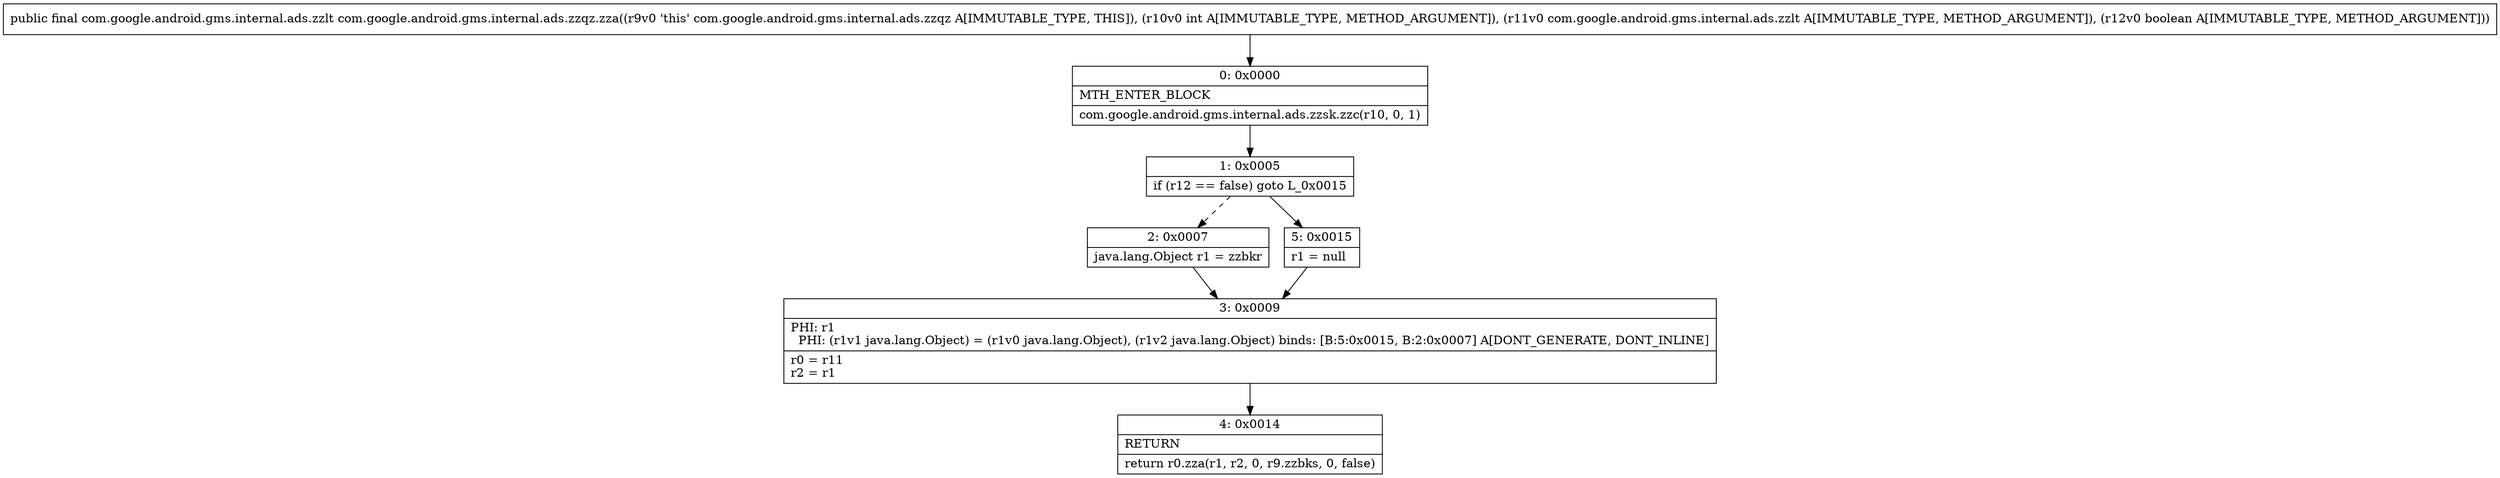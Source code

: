 digraph "CFG forcom.google.android.gms.internal.ads.zzqz.zza(ILcom\/google\/android\/gms\/internal\/ads\/zzlt;Z)Lcom\/google\/android\/gms\/internal\/ads\/zzlt;" {
Node_0 [shape=record,label="{0\:\ 0x0000|MTH_ENTER_BLOCK\l|com.google.android.gms.internal.ads.zzsk.zzc(r10, 0, 1)\l}"];
Node_1 [shape=record,label="{1\:\ 0x0005|if (r12 == false) goto L_0x0015\l}"];
Node_2 [shape=record,label="{2\:\ 0x0007|java.lang.Object r1 = zzbkr\l}"];
Node_3 [shape=record,label="{3\:\ 0x0009|PHI: r1 \l  PHI: (r1v1 java.lang.Object) = (r1v0 java.lang.Object), (r1v2 java.lang.Object) binds: [B:5:0x0015, B:2:0x0007] A[DONT_GENERATE, DONT_INLINE]\l|r0 = r11\lr2 = r1\l}"];
Node_4 [shape=record,label="{4\:\ 0x0014|RETURN\l|return r0.zza(r1, r2, 0, r9.zzbks, 0, false)\l}"];
Node_5 [shape=record,label="{5\:\ 0x0015|r1 = null\l}"];
MethodNode[shape=record,label="{public final com.google.android.gms.internal.ads.zzlt com.google.android.gms.internal.ads.zzqz.zza((r9v0 'this' com.google.android.gms.internal.ads.zzqz A[IMMUTABLE_TYPE, THIS]), (r10v0 int A[IMMUTABLE_TYPE, METHOD_ARGUMENT]), (r11v0 com.google.android.gms.internal.ads.zzlt A[IMMUTABLE_TYPE, METHOD_ARGUMENT]), (r12v0 boolean A[IMMUTABLE_TYPE, METHOD_ARGUMENT])) }"];
MethodNode -> Node_0;
Node_0 -> Node_1;
Node_1 -> Node_2[style=dashed];
Node_1 -> Node_5;
Node_2 -> Node_3;
Node_3 -> Node_4;
Node_5 -> Node_3;
}

